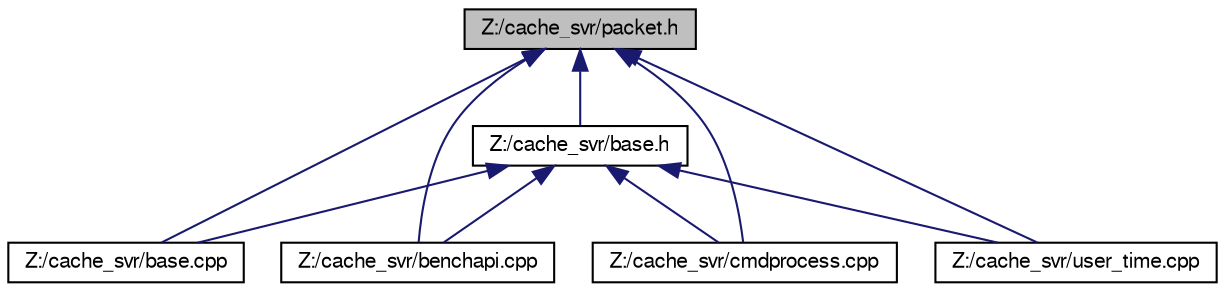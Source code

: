 digraph G
{
  bgcolor="transparent";
  edge [fontname="FreeSans",fontsize="10",labelfontname="FreeSans",labelfontsize="10"];
  node [fontname="FreeSans",fontsize="10",shape=record];
  Node1 [label="Z:/cache_svr/packet.h",height=0.2,width=0.4,color="black", fillcolor="grey75", style="filled" fontcolor="black"];
  Node1 -> Node2 [dir=back,color="midnightblue",fontsize="10",style="solid",fontname="FreeSans"];
  Node2 [label="Z:/cache_svr/base.cpp",height=0.2,width=0.4,color="black",URL="$base_8cpp.html",tooltip="提供字符串处理，判断用户是否存在等基本函数"];
  Node1 -> Node3 [dir=back,color="midnightblue",fontsize="10",style="solid",fontname="FreeSans"];
  Node3 [label="Z:/cache_svr/base.h",height=0.2,width=0.4,color="black",URL="$base_8h.html",tooltip="申明base.cpp中定义的函数"];
  Node3 -> Node2 [dir=back,color="midnightblue",fontsize="10",style="solid",fontname="FreeSans"];
  Node3 -> Node4 [dir=back,color="midnightblue",fontsize="10",style="solid",fontname="FreeSans"];
  Node4 [label="Z:/cache_svr/benchapi.cpp",height=0.2,width=0.4,color="black",URL="$benchapi_8cpp.html",tooltip="实现serverbench提供的hadnle_init, handle_process, handle_input等接口函数..."];
  Node3 -> Node5 [dir=back,color="midnightblue",fontsize="10",style="solid",fontname="FreeSans"];
  Node5 [label="Z:/cache_svr/cmdprocess.cpp",height=0.2,width=0.4,color="black",URL="$cmdprocess_8cpp.html",tooltip="为benchapi.cpp中的函数提供子函数，包括插入分数，提取分数等。..."];
  Node3 -> Node6 [dir=back,color="midnightblue",fontsize="10",style="solid",fontname="FreeSans"];
  Node6 [label="Z:/cache_svr/user_time.cpp",height=0.2,width=0.4,color="black",URL="$user__time_8cpp.html",tooltip="实现跟时间戳有关的函数。"];
  Node1 -> Node4 [dir=back,color="midnightblue",fontsize="10",style="solid",fontname="FreeSans"];
  Node1 -> Node5 [dir=back,color="midnightblue",fontsize="10",style="solid",fontname="FreeSans"];
  Node1 -> Node6 [dir=back,color="midnightblue",fontsize="10",style="solid",fontname="FreeSans"];
}
